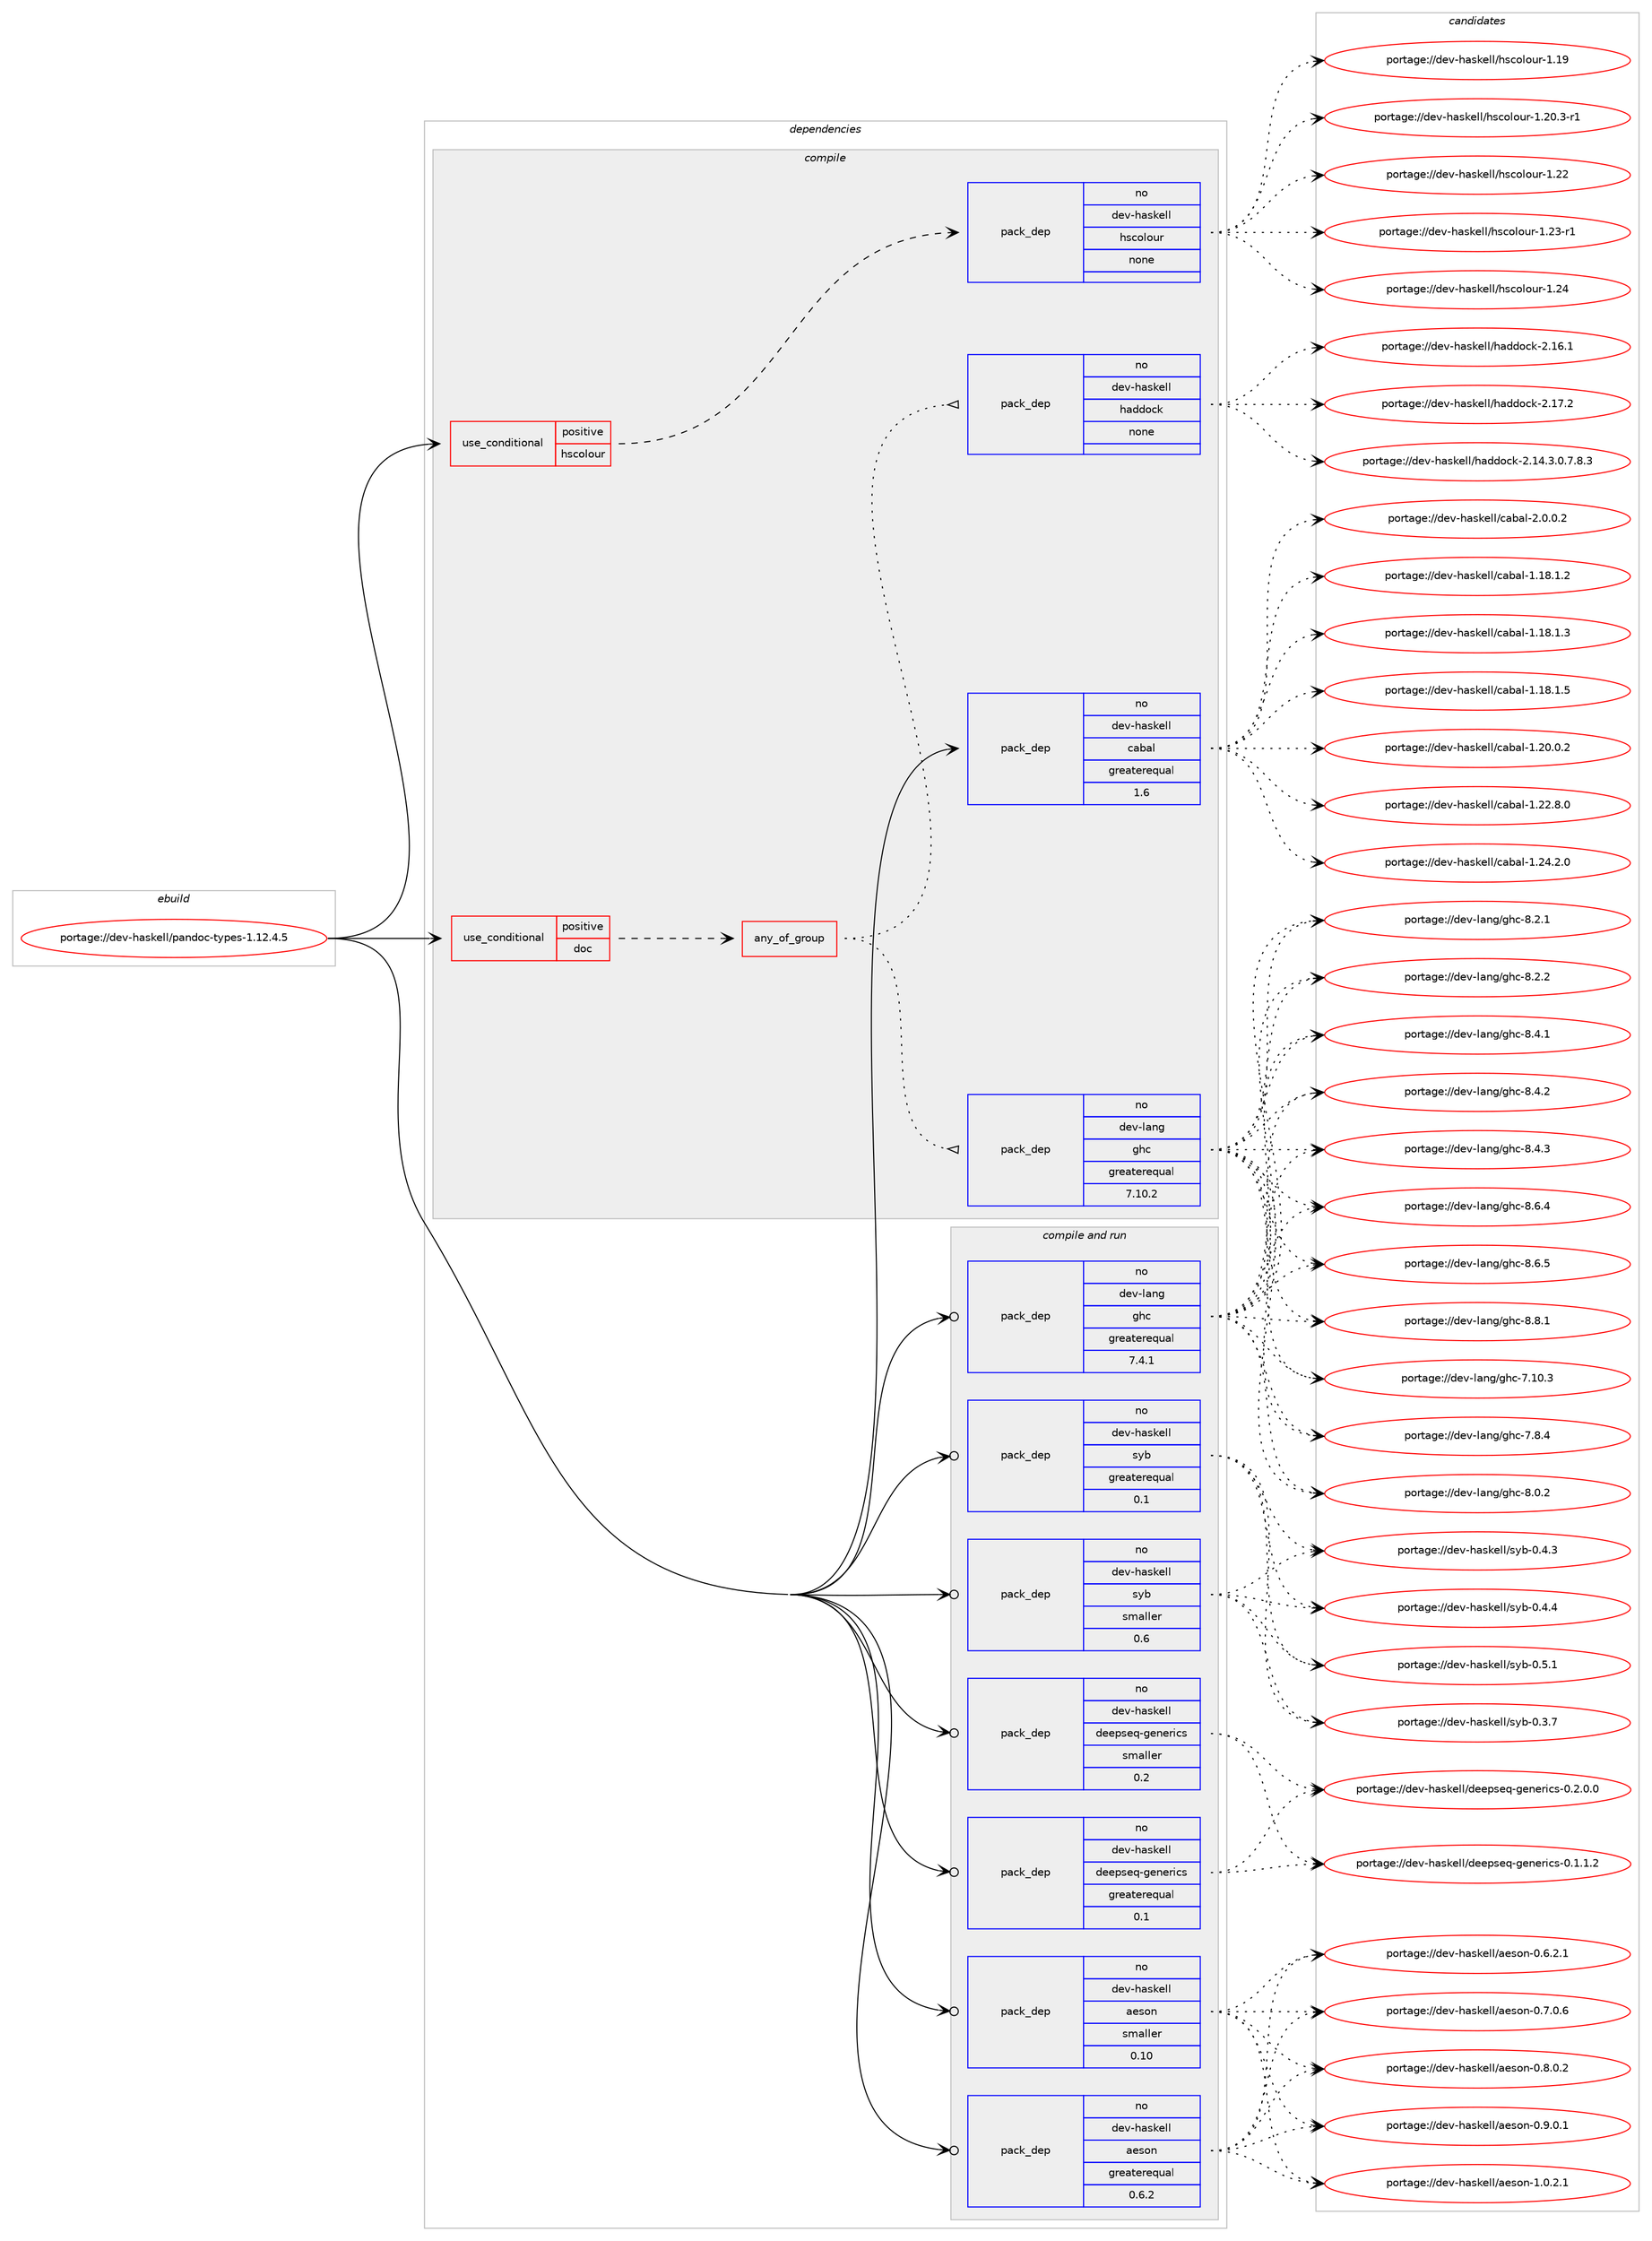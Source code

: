 digraph prolog {

# *************
# Graph options
# *************

newrank=true;
concentrate=true;
compound=true;
graph [rankdir=LR,fontname=Helvetica,fontsize=10,ranksep=1.5];#, ranksep=2.5, nodesep=0.2];
edge  [arrowhead=vee];
node  [fontname=Helvetica,fontsize=10];

# **********
# The ebuild
# **********

subgraph cluster_leftcol {
color=gray;
rank=same;
label=<<i>ebuild</i>>;
id [label="portage://dev-haskell/pandoc-types-1.12.4.5", color=red, width=4, href="../dev-haskell/pandoc-types-1.12.4.5.svg"];
}

# ****************
# The dependencies
# ****************

subgraph cluster_midcol {
color=gray;
label=<<i>dependencies</i>>;
subgraph cluster_compile {
fillcolor="#eeeeee";
style=filled;
label=<<i>compile</i>>;
subgraph cond16518 {
dependency76327 [label=<<TABLE BORDER="0" CELLBORDER="1" CELLSPACING="0" CELLPADDING="4"><TR><TD ROWSPAN="3" CELLPADDING="10">use_conditional</TD></TR><TR><TD>positive</TD></TR><TR><TD>doc</TD></TR></TABLE>>, shape=none, color=red];
subgraph any2135 {
dependency76328 [label=<<TABLE BORDER="0" CELLBORDER="1" CELLSPACING="0" CELLPADDING="4"><TR><TD CELLPADDING="10">any_of_group</TD></TR></TABLE>>, shape=none, color=red];subgraph pack57615 {
dependency76329 [label=<<TABLE BORDER="0" CELLBORDER="1" CELLSPACING="0" CELLPADDING="4" WIDTH="220"><TR><TD ROWSPAN="6" CELLPADDING="30">pack_dep</TD></TR><TR><TD WIDTH="110">no</TD></TR><TR><TD>dev-haskell</TD></TR><TR><TD>haddock</TD></TR><TR><TD>none</TD></TR><TR><TD></TD></TR></TABLE>>, shape=none, color=blue];
}
dependency76328:e -> dependency76329:w [weight=20,style="dotted",arrowhead="oinv"];
subgraph pack57616 {
dependency76330 [label=<<TABLE BORDER="0" CELLBORDER="1" CELLSPACING="0" CELLPADDING="4" WIDTH="220"><TR><TD ROWSPAN="6" CELLPADDING="30">pack_dep</TD></TR><TR><TD WIDTH="110">no</TD></TR><TR><TD>dev-lang</TD></TR><TR><TD>ghc</TD></TR><TR><TD>greaterequal</TD></TR><TR><TD>7.10.2</TD></TR></TABLE>>, shape=none, color=blue];
}
dependency76328:e -> dependency76330:w [weight=20,style="dotted",arrowhead="oinv"];
}
dependency76327:e -> dependency76328:w [weight=20,style="dashed",arrowhead="vee"];
}
id:e -> dependency76327:w [weight=20,style="solid",arrowhead="vee"];
subgraph cond16519 {
dependency76331 [label=<<TABLE BORDER="0" CELLBORDER="1" CELLSPACING="0" CELLPADDING="4"><TR><TD ROWSPAN="3" CELLPADDING="10">use_conditional</TD></TR><TR><TD>positive</TD></TR><TR><TD>hscolour</TD></TR></TABLE>>, shape=none, color=red];
subgraph pack57617 {
dependency76332 [label=<<TABLE BORDER="0" CELLBORDER="1" CELLSPACING="0" CELLPADDING="4" WIDTH="220"><TR><TD ROWSPAN="6" CELLPADDING="30">pack_dep</TD></TR><TR><TD WIDTH="110">no</TD></TR><TR><TD>dev-haskell</TD></TR><TR><TD>hscolour</TD></TR><TR><TD>none</TD></TR><TR><TD></TD></TR></TABLE>>, shape=none, color=blue];
}
dependency76331:e -> dependency76332:w [weight=20,style="dashed",arrowhead="vee"];
}
id:e -> dependency76331:w [weight=20,style="solid",arrowhead="vee"];
subgraph pack57618 {
dependency76333 [label=<<TABLE BORDER="0" CELLBORDER="1" CELLSPACING="0" CELLPADDING="4" WIDTH="220"><TR><TD ROWSPAN="6" CELLPADDING="30">pack_dep</TD></TR><TR><TD WIDTH="110">no</TD></TR><TR><TD>dev-haskell</TD></TR><TR><TD>cabal</TD></TR><TR><TD>greaterequal</TD></TR><TR><TD>1.6</TD></TR></TABLE>>, shape=none, color=blue];
}
id:e -> dependency76333:w [weight=20,style="solid",arrowhead="vee"];
}
subgraph cluster_compileandrun {
fillcolor="#eeeeee";
style=filled;
label=<<i>compile and run</i>>;
subgraph pack57619 {
dependency76334 [label=<<TABLE BORDER="0" CELLBORDER="1" CELLSPACING="0" CELLPADDING="4" WIDTH="220"><TR><TD ROWSPAN="6" CELLPADDING="30">pack_dep</TD></TR><TR><TD WIDTH="110">no</TD></TR><TR><TD>dev-haskell</TD></TR><TR><TD>aeson</TD></TR><TR><TD>greaterequal</TD></TR><TR><TD>0.6.2</TD></TR></TABLE>>, shape=none, color=blue];
}
id:e -> dependency76334:w [weight=20,style="solid",arrowhead="odotvee"];
subgraph pack57620 {
dependency76335 [label=<<TABLE BORDER="0" CELLBORDER="1" CELLSPACING="0" CELLPADDING="4" WIDTH="220"><TR><TD ROWSPAN="6" CELLPADDING="30">pack_dep</TD></TR><TR><TD WIDTH="110">no</TD></TR><TR><TD>dev-haskell</TD></TR><TR><TD>aeson</TD></TR><TR><TD>smaller</TD></TR><TR><TD>0.10</TD></TR></TABLE>>, shape=none, color=blue];
}
id:e -> dependency76335:w [weight=20,style="solid",arrowhead="odotvee"];
subgraph pack57621 {
dependency76336 [label=<<TABLE BORDER="0" CELLBORDER="1" CELLSPACING="0" CELLPADDING="4" WIDTH="220"><TR><TD ROWSPAN="6" CELLPADDING="30">pack_dep</TD></TR><TR><TD WIDTH="110">no</TD></TR><TR><TD>dev-haskell</TD></TR><TR><TD>deepseq-generics</TD></TR><TR><TD>greaterequal</TD></TR><TR><TD>0.1</TD></TR></TABLE>>, shape=none, color=blue];
}
id:e -> dependency76336:w [weight=20,style="solid",arrowhead="odotvee"];
subgraph pack57622 {
dependency76337 [label=<<TABLE BORDER="0" CELLBORDER="1" CELLSPACING="0" CELLPADDING="4" WIDTH="220"><TR><TD ROWSPAN="6" CELLPADDING="30">pack_dep</TD></TR><TR><TD WIDTH="110">no</TD></TR><TR><TD>dev-haskell</TD></TR><TR><TD>deepseq-generics</TD></TR><TR><TD>smaller</TD></TR><TR><TD>0.2</TD></TR></TABLE>>, shape=none, color=blue];
}
id:e -> dependency76337:w [weight=20,style="solid",arrowhead="odotvee"];
subgraph pack57623 {
dependency76338 [label=<<TABLE BORDER="0" CELLBORDER="1" CELLSPACING="0" CELLPADDING="4" WIDTH="220"><TR><TD ROWSPAN="6" CELLPADDING="30">pack_dep</TD></TR><TR><TD WIDTH="110">no</TD></TR><TR><TD>dev-haskell</TD></TR><TR><TD>syb</TD></TR><TR><TD>greaterequal</TD></TR><TR><TD>0.1</TD></TR></TABLE>>, shape=none, color=blue];
}
id:e -> dependency76338:w [weight=20,style="solid",arrowhead="odotvee"];
subgraph pack57624 {
dependency76339 [label=<<TABLE BORDER="0" CELLBORDER="1" CELLSPACING="0" CELLPADDING="4" WIDTH="220"><TR><TD ROWSPAN="6" CELLPADDING="30">pack_dep</TD></TR><TR><TD WIDTH="110">no</TD></TR><TR><TD>dev-haskell</TD></TR><TR><TD>syb</TD></TR><TR><TD>smaller</TD></TR><TR><TD>0.6</TD></TR></TABLE>>, shape=none, color=blue];
}
id:e -> dependency76339:w [weight=20,style="solid",arrowhead="odotvee"];
subgraph pack57625 {
dependency76340 [label=<<TABLE BORDER="0" CELLBORDER="1" CELLSPACING="0" CELLPADDING="4" WIDTH="220"><TR><TD ROWSPAN="6" CELLPADDING="30">pack_dep</TD></TR><TR><TD WIDTH="110">no</TD></TR><TR><TD>dev-lang</TD></TR><TR><TD>ghc</TD></TR><TR><TD>greaterequal</TD></TR><TR><TD>7.4.1</TD></TR></TABLE>>, shape=none, color=blue];
}
id:e -> dependency76340:w [weight=20,style="solid",arrowhead="odotvee"];
}
subgraph cluster_run {
fillcolor="#eeeeee";
style=filled;
label=<<i>run</i>>;
}
}

# **************
# The candidates
# **************

subgraph cluster_choices {
rank=same;
color=gray;
label=<<i>candidates</i>>;

subgraph choice57615 {
color=black;
nodesep=1;
choiceportage1001011184510497115107101108108471049710010011199107455046495246514648465546564651 [label="portage://dev-haskell/haddock-2.14.3.0.7.8.3", color=red, width=4,href="../dev-haskell/haddock-2.14.3.0.7.8.3.svg"];
choiceportage100101118451049711510710110810847104971001001119910745504649544649 [label="portage://dev-haskell/haddock-2.16.1", color=red, width=4,href="../dev-haskell/haddock-2.16.1.svg"];
choiceportage100101118451049711510710110810847104971001001119910745504649554650 [label="portage://dev-haskell/haddock-2.17.2", color=red, width=4,href="../dev-haskell/haddock-2.17.2.svg"];
dependency76329:e -> choiceportage1001011184510497115107101108108471049710010011199107455046495246514648465546564651:w [style=dotted,weight="100"];
dependency76329:e -> choiceportage100101118451049711510710110810847104971001001119910745504649544649:w [style=dotted,weight="100"];
dependency76329:e -> choiceportage100101118451049711510710110810847104971001001119910745504649554650:w [style=dotted,weight="100"];
}
subgraph choice57616 {
color=black;
nodesep=1;
choiceportage1001011184510897110103471031049945554649484651 [label="portage://dev-lang/ghc-7.10.3", color=red, width=4,href="../dev-lang/ghc-7.10.3.svg"];
choiceportage10010111845108971101034710310499455546564652 [label="portage://dev-lang/ghc-7.8.4", color=red, width=4,href="../dev-lang/ghc-7.8.4.svg"];
choiceportage10010111845108971101034710310499455646484650 [label="portage://dev-lang/ghc-8.0.2", color=red, width=4,href="../dev-lang/ghc-8.0.2.svg"];
choiceportage10010111845108971101034710310499455646504649 [label="portage://dev-lang/ghc-8.2.1", color=red, width=4,href="../dev-lang/ghc-8.2.1.svg"];
choiceportage10010111845108971101034710310499455646504650 [label="portage://dev-lang/ghc-8.2.2", color=red, width=4,href="../dev-lang/ghc-8.2.2.svg"];
choiceportage10010111845108971101034710310499455646524649 [label="portage://dev-lang/ghc-8.4.1", color=red, width=4,href="../dev-lang/ghc-8.4.1.svg"];
choiceportage10010111845108971101034710310499455646524650 [label="portage://dev-lang/ghc-8.4.2", color=red, width=4,href="../dev-lang/ghc-8.4.2.svg"];
choiceportage10010111845108971101034710310499455646524651 [label="portage://dev-lang/ghc-8.4.3", color=red, width=4,href="../dev-lang/ghc-8.4.3.svg"];
choiceportage10010111845108971101034710310499455646544652 [label="portage://dev-lang/ghc-8.6.4", color=red, width=4,href="../dev-lang/ghc-8.6.4.svg"];
choiceportage10010111845108971101034710310499455646544653 [label="portage://dev-lang/ghc-8.6.5", color=red, width=4,href="../dev-lang/ghc-8.6.5.svg"];
choiceportage10010111845108971101034710310499455646564649 [label="portage://dev-lang/ghc-8.8.1", color=red, width=4,href="../dev-lang/ghc-8.8.1.svg"];
dependency76330:e -> choiceportage1001011184510897110103471031049945554649484651:w [style=dotted,weight="100"];
dependency76330:e -> choiceportage10010111845108971101034710310499455546564652:w [style=dotted,weight="100"];
dependency76330:e -> choiceportage10010111845108971101034710310499455646484650:w [style=dotted,weight="100"];
dependency76330:e -> choiceportage10010111845108971101034710310499455646504649:w [style=dotted,weight="100"];
dependency76330:e -> choiceportage10010111845108971101034710310499455646504650:w [style=dotted,weight="100"];
dependency76330:e -> choiceportage10010111845108971101034710310499455646524649:w [style=dotted,weight="100"];
dependency76330:e -> choiceportage10010111845108971101034710310499455646524650:w [style=dotted,weight="100"];
dependency76330:e -> choiceportage10010111845108971101034710310499455646524651:w [style=dotted,weight="100"];
dependency76330:e -> choiceportage10010111845108971101034710310499455646544652:w [style=dotted,weight="100"];
dependency76330:e -> choiceportage10010111845108971101034710310499455646544653:w [style=dotted,weight="100"];
dependency76330:e -> choiceportage10010111845108971101034710310499455646564649:w [style=dotted,weight="100"];
}
subgraph choice57617 {
color=black;
nodesep=1;
choiceportage100101118451049711510710110810847104115991111081111171144549464957 [label="portage://dev-haskell/hscolour-1.19", color=red, width=4,href="../dev-haskell/hscolour-1.19.svg"];
choiceportage10010111845104971151071011081084710411599111108111117114454946504846514511449 [label="portage://dev-haskell/hscolour-1.20.3-r1", color=red, width=4,href="../dev-haskell/hscolour-1.20.3-r1.svg"];
choiceportage100101118451049711510710110810847104115991111081111171144549465050 [label="portage://dev-haskell/hscolour-1.22", color=red, width=4,href="../dev-haskell/hscolour-1.22.svg"];
choiceportage1001011184510497115107101108108471041159911110811111711445494650514511449 [label="portage://dev-haskell/hscolour-1.23-r1", color=red, width=4,href="../dev-haskell/hscolour-1.23-r1.svg"];
choiceportage100101118451049711510710110810847104115991111081111171144549465052 [label="portage://dev-haskell/hscolour-1.24", color=red, width=4,href="../dev-haskell/hscolour-1.24.svg"];
dependency76332:e -> choiceportage100101118451049711510710110810847104115991111081111171144549464957:w [style=dotted,weight="100"];
dependency76332:e -> choiceportage10010111845104971151071011081084710411599111108111117114454946504846514511449:w [style=dotted,weight="100"];
dependency76332:e -> choiceportage100101118451049711510710110810847104115991111081111171144549465050:w [style=dotted,weight="100"];
dependency76332:e -> choiceportage1001011184510497115107101108108471041159911110811111711445494650514511449:w [style=dotted,weight="100"];
dependency76332:e -> choiceportage100101118451049711510710110810847104115991111081111171144549465052:w [style=dotted,weight="100"];
}
subgraph choice57618 {
color=black;
nodesep=1;
choiceportage10010111845104971151071011081084799979897108454946495646494650 [label="portage://dev-haskell/cabal-1.18.1.2", color=red, width=4,href="../dev-haskell/cabal-1.18.1.2.svg"];
choiceportage10010111845104971151071011081084799979897108454946495646494651 [label="portage://dev-haskell/cabal-1.18.1.3", color=red, width=4,href="../dev-haskell/cabal-1.18.1.3.svg"];
choiceportage10010111845104971151071011081084799979897108454946495646494653 [label="portage://dev-haskell/cabal-1.18.1.5", color=red, width=4,href="../dev-haskell/cabal-1.18.1.5.svg"];
choiceportage10010111845104971151071011081084799979897108454946504846484650 [label="portage://dev-haskell/cabal-1.20.0.2", color=red, width=4,href="../dev-haskell/cabal-1.20.0.2.svg"];
choiceportage10010111845104971151071011081084799979897108454946505046564648 [label="portage://dev-haskell/cabal-1.22.8.0", color=red, width=4,href="../dev-haskell/cabal-1.22.8.0.svg"];
choiceportage10010111845104971151071011081084799979897108454946505246504648 [label="portage://dev-haskell/cabal-1.24.2.0", color=red, width=4,href="../dev-haskell/cabal-1.24.2.0.svg"];
choiceportage100101118451049711510710110810847999798971084550464846484650 [label="portage://dev-haskell/cabal-2.0.0.2", color=red, width=4,href="../dev-haskell/cabal-2.0.0.2.svg"];
dependency76333:e -> choiceportage10010111845104971151071011081084799979897108454946495646494650:w [style=dotted,weight="100"];
dependency76333:e -> choiceportage10010111845104971151071011081084799979897108454946495646494651:w [style=dotted,weight="100"];
dependency76333:e -> choiceportage10010111845104971151071011081084799979897108454946495646494653:w [style=dotted,weight="100"];
dependency76333:e -> choiceportage10010111845104971151071011081084799979897108454946504846484650:w [style=dotted,weight="100"];
dependency76333:e -> choiceportage10010111845104971151071011081084799979897108454946505046564648:w [style=dotted,weight="100"];
dependency76333:e -> choiceportage10010111845104971151071011081084799979897108454946505246504648:w [style=dotted,weight="100"];
dependency76333:e -> choiceportage100101118451049711510710110810847999798971084550464846484650:w [style=dotted,weight="100"];
}
subgraph choice57619 {
color=black;
nodesep=1;
choiceportage100101118451049711510710110810847971011151111104548465446504649 [label="portage://dev-haskell/aeson-0.6.2.1", color=red, width=4,href="../dev-haskell/aeson-0.6.2.1.svg"];
choiceportage100101118451049711510710110810847971011151111104548465546484654 [label="portage://dev-haskell/aeson-0.7.0.6", color=red, width=4,href="../dev-haskell/aeson-0.7.0.6.svg"];
choiceportage100101118451049711510710110810847971011151111104548465646484650 [label="portage://dev-haskell/aeson-0.8.0.2", color=red, width=4,href="../dev-haskell/aeson-0.8.0.2.svg"];
choiceportage100101118451049711510710110810847971011151111104548465746484649 [label="portage://dev-haskell/aeson-0.9.0.1", color=red, width=4,href="../dev-haskell/aeson-0.9.0.1.svg"];
choiceportage100101118451049711510710110810847971011151111104549464846504649 [label="portage://dev-haskell/aeson-1.0.2.1", color=red, width=4,href="../dev-haskell/aeson-1.0.2.1.svg"];
dependency76334:e -> choiceportage100101118451049711510710110810847971011151111104548465446504649:w [style=dotted,weight="100"];
dependency76334:e -> choiceportage100101118451049711510710110810847971011151111104548465546484654:w [style=dotted,weight="100"];
dependency76334:e -> choiceportage100101118451049711510710110810847971011151111104548465646484650:w [style=dotted,weight="100"];
dependency76334:e -> choiceportage100101118451049711510710110810847971011151111104548465746484649:w [style=dotted,weight="100"];
dependency76334:e -> choiceportage100101118451049711510710110810847971011151111104549464846504649:w [style=dotted,weight="100"];
}
subgraph choice57620 {
color=black;
nodesep=1;
choiceportage100101118451049711510710110810847971011151111104548465446504649 [label="portage://dev-haskell/aeson-0.6.2.1", color=red, width=4,href="../dev-haskell/aeson-0.6.2.1.svg"];
choiceportage100101118451049711510710110810847971011151111104548465546484654 [label="portage://dev-haskell/aeson-0.7.0.6", color=red, width=4,href="../dev-haskell/aeson-0.7.0.6.svg"];
choiceportage100101118451049711510710110810847971011151111104548465646484650 [label="portage://dev-haskell/aeson-0.8.0.2", color=red, width=4,href="../dev-haskell/aeson-0.8.0.2.svg"];
choiceportage100101118451049711510710110810847971011151111104548465746484649 [label="portage://dev-haskell/aeson-0.9.0.1", color=red, width=4,href="../dev-haskell/aeson-0.9.0.1.svg"];
choiceportage100101118451049711510710110810847971011151111104549464846504649 [label="portage://dev-haskell/aeson-1.0.2.1", color=red, width=4,href="../dev-haskell/aeson-1.0.2.1.svg"];
dependency76335:e -> choiceportage100101118451049711510710110810847971011151111104548465446504649:w [style=dotted,weight="100"];
dependency76335:e -> choiceportage100101118451049711510710110810847971011151111104548465546484654:w [style=dotted,weight="100"];
dependency76335:e -> choiceportage100101118451049711510710110810847971011151111104548465646484650:w [style=dotted,weight="100"];
dependency76335:e -> choiceportage100101118451049711510710110810847971011151111104548465746484649:w [style=dotted,weight="100"];
dependency76335:e -> choiceportage100101118451049711510710110810847971011151111104549464846504649:w [style=dotted,weight="100"];
}
subgraph choice57621 {
color=black;
nodesep=1;
choiceportage10010111845104971151071011081084710010110111211510111345103101110101114105991154548464946494650 [label="portage://dev-haskell/deepseq-generics-0.1.1.2", color=red, width=4,href="../dev-haskell/deepseq-generics-0.1.1.2.svg"];
choiceportage10010111845104971151071011081084710010110111211510111345103101110101114105991154548465046484648 [label="portage://dev-haskell/deepseq-generics-0.2.0.0", color=red, width=4,href="../dev-haskell/deepseq-generics-0.2.0.0.svg"];
dependency76336:e -> choiceportage10010111845104971151071011081084710010110111211510111345103101110101114105991154548464946494650:w [style=dotted,weight="100"];
dependency76336:e -> choiceportage10010111845104971151071011081084710010110111211510111345103101110101114105991154548465046484648:w [style=dotted,weight="100"];
}
subgraph choice57622 {
color=black;
nodesep=1;
choiceportage10010111845104971151071011081084710010110111211510111345103101110101114105991154548464946494650 [label="portage://dev-haskell/deepseq-generics-0.1.1.2", color=red, width=4,href="../dev-haskell/deepseq-generics-0.1.1.2.svg"];
choiceportage10010111845104971151071011081084710010110111211510111345103101110101114105991154548465046484648 [label="portage://dev-haskell/deepseq-generics-0.2.0.0", color=red, width=4,href="../dev-haskell/deepseq-generics-0.2.0.0.svg"];
dependency76337:e -> choiceportage10010111845104971151071011081084710010110111211510111345103101110101114105991154548464946494650:w [style=dotted,weight="100"];
dependency76337:e -> choiceportage10010111845104971151071011081084710010110111211510111345103101110101114105991154548465046484648:w [style=dotted,weight="100"];
}
subgraph choice57623 {
color=black;
nodesep=1;
choiceportage10010111845104971151071011081084711512198454846514655 [label="portage://dev-haskell/syb-0.3.7", color=red, width=4,href="../dev-haskell/syb-0.3.7.svg"];
choiceportage10010111845104971151071011081084711512198454846524651 [label="portage://dev-haskell/syb-0.4.3", color=red, width=4,href="../dev-haskell/syb-0.4.3.svg"];
choiceportage10010111845104971151071011081084711512198454846524652 [label="portage://dev-haskell/syb-0.4.4", color=red, width=4,href="../dev-haskell/syb-0.4.4.svg"];
choiceportage10010111845104971151071011081084711512198454846534649 [label="portage://dev-haskell/syb-0.5.1", color=red, width=4,href="../dev-haskell/syb-0.5.1.svg"];
dependency76338:e -> choiceportage10010111845104971151071011081084711512198454846514655:w [style=dotted,weight="100"];
dependency76338:e -> choiceportage10010111845104971151071011081084711512198454846524651:w [style=dotted,weight="100"];
dependency76338:e -> choiceportage10010111845104971151071011081084711512198454846524652:w [style=dotted,weight="100"];
dependency76338:e -> choiceportage10010111845104971151071011081084711512198454846534649:w [style=dotted,weight="100"];
}
subgraph choice57624 {
color=black;
nodesep=1;
choiceportage10010111845104971151071011081084711512198454846514655 [label="portage://dev-haskell/syb-0.3.7", color=red, width=4,href="../dev-haskell/syb-0.3.7.svg"];
choiceportage10010111845104971151071011081084711512198454846524651 [label="portage://dev-haskell/syb-0.4.3", color=red, width=4,href="../dev-haskell/syb-0.4.3.svg"];
choiceportage10010111845104971151071011081084711512198454846524652 [label="portage://dev-haskell/syb-0.4.4", color=red, width=4,href="../dev-haskell/syb-0.4.4.svg"];
choiceportage10010111845104971151071011081084711512198454846534649 [label="portage://dev-haskell/syb-0.5.1", color=red, width=4,href="../dev-haskell/syb-0.5.1.svg"];
dependency76339:e -> choiceportage10010111845104971151071011081084711512198454846514655:w [style=dotted,weight="100"];
dependency76339:e -> choiceportage10010111845104971151071011081084711512198454846524651:w [style=dotted,weight="100"];
dependency76339:e -> choiceportage10010111845104971151071011081084711512198454846524652:w [style=dotted,weight="100"];
dependency76339:e -> choiceportage10010111845104971151071011081084711512198454846534649:w [style=dotted,weight="100"];
}
subgraph choice57625 {
color=black;
nodesep=1;
choiceportage1001011184510897110103471031049945554649484651 [label="portage://dev-lang/ghc-7.10.3", color=red, width=4,href="../dev-lang/ghc-7.10.3.svg"];
choiceportage10010111845108971101034710310499455546564652 [label="portage://dev-lang/ghc-7.8.4", color=red, width=4,href="../dev-lang/ghc-7.8.4.svg"];
choiceportage10010111845108971101034710310499455646484650 [label="portage://dev-lang/ghc-8.0.2", color=red, width=4,href="../dev-lang/ghc-8.0.2.svg"];
choiceportage10010111845108971101034710310499455646504649 [label="portage://dev-lang/ghc-8.2.1", color=red, width=4,href="../dev-lang/ghc-8.2.1.svg"];
choiceportage10010111845108971101034710310499455646504650 [label="portage://dev-lang/ghc-8.2.2", color=red, width=4,href="../dev-lang/ghc-8.2.2.svg"];
choiceportage10010111845108971101034710310499455646524649 [label="portage://dev-lang/ghc-8.4.1", color=red, width=4,href="../dev-lang/ghc-8.4.1.svg"];
choiceportage10010111845108971101034710310499455646524650 [label="portage://dev-lang/ghc-8.4.2", color=red, width=4,href="../dev-lang/ghc-8.4.2.svg"];
choiceportage10010111845108971101034710310499455646524651 [label="portage://dev-lang/ghc-8.4.3", color=red, width=4,href="../dev-lang/ghc-8.4.3.svg"];
choiceportage10010111845108971101034710310499455646544652 [label="portage://dev-lang/ghc-8.6.4", color=red, width=4,href="../dev-lang/ghc-8.6.4.svg"];
choiceportage10010111845108971101034710310499455646544653 [label="portage://dev-lang/ghc-8.6.5", color=red, width=4,href="../dev-lang/ghc-8.6.5.svg"];
choiceportage10010111845108971101034710310499455646564649 [label="portage://dev-lang/ghc-8.8.1", color=red, width=4,href="../dev-lang/ghc-8.8.1.svg"];
dependency76340:e -> choiceportage1001011184510897110103471031049945554649484651:w [style=dotted,weight="100"];
dependency76340:e -> choiceportage10010111845108971101034710310499455546564652:w [style=dotted,weight="100"];
dependency76340:e -> choiceportage10010111845108971101034710310499455646484650:w [style=dotted,weight="100"];
dependency76340:e -> choiceportage10010111845108971101034710310499455646504649:w [style=dotted,weight="100"];
dependency76340:e -> choiceportage10010111845108971101034710310499455646504650:w [style=dotted,weight="100"];
dependency76340:e -> choiceportage10010111845108971101034710310499455646524649:w [style=dotted,weight="100"];
dependency76340:e -> choiceportage10010111845108971101034710310499455646524650:w [style=dotted,weight="100"];
dependency76340:e -> choiceportage10010111845108971101034710310499455646524651:w [style=dotted,weight="100"];
dependency76340:e -> choiceportage10010111845108971101034710310499455646544652:w [style=dotted,weight="100"];
dependency76340:e -> choiceportage10010111845108971101034710310499455646544653:w [style=dotted,weight="100"];
dependency76340:e -> choiceportage10010111845108971101034710310499455646564649:w [style=dotted,weight="100"];
}
}

}
